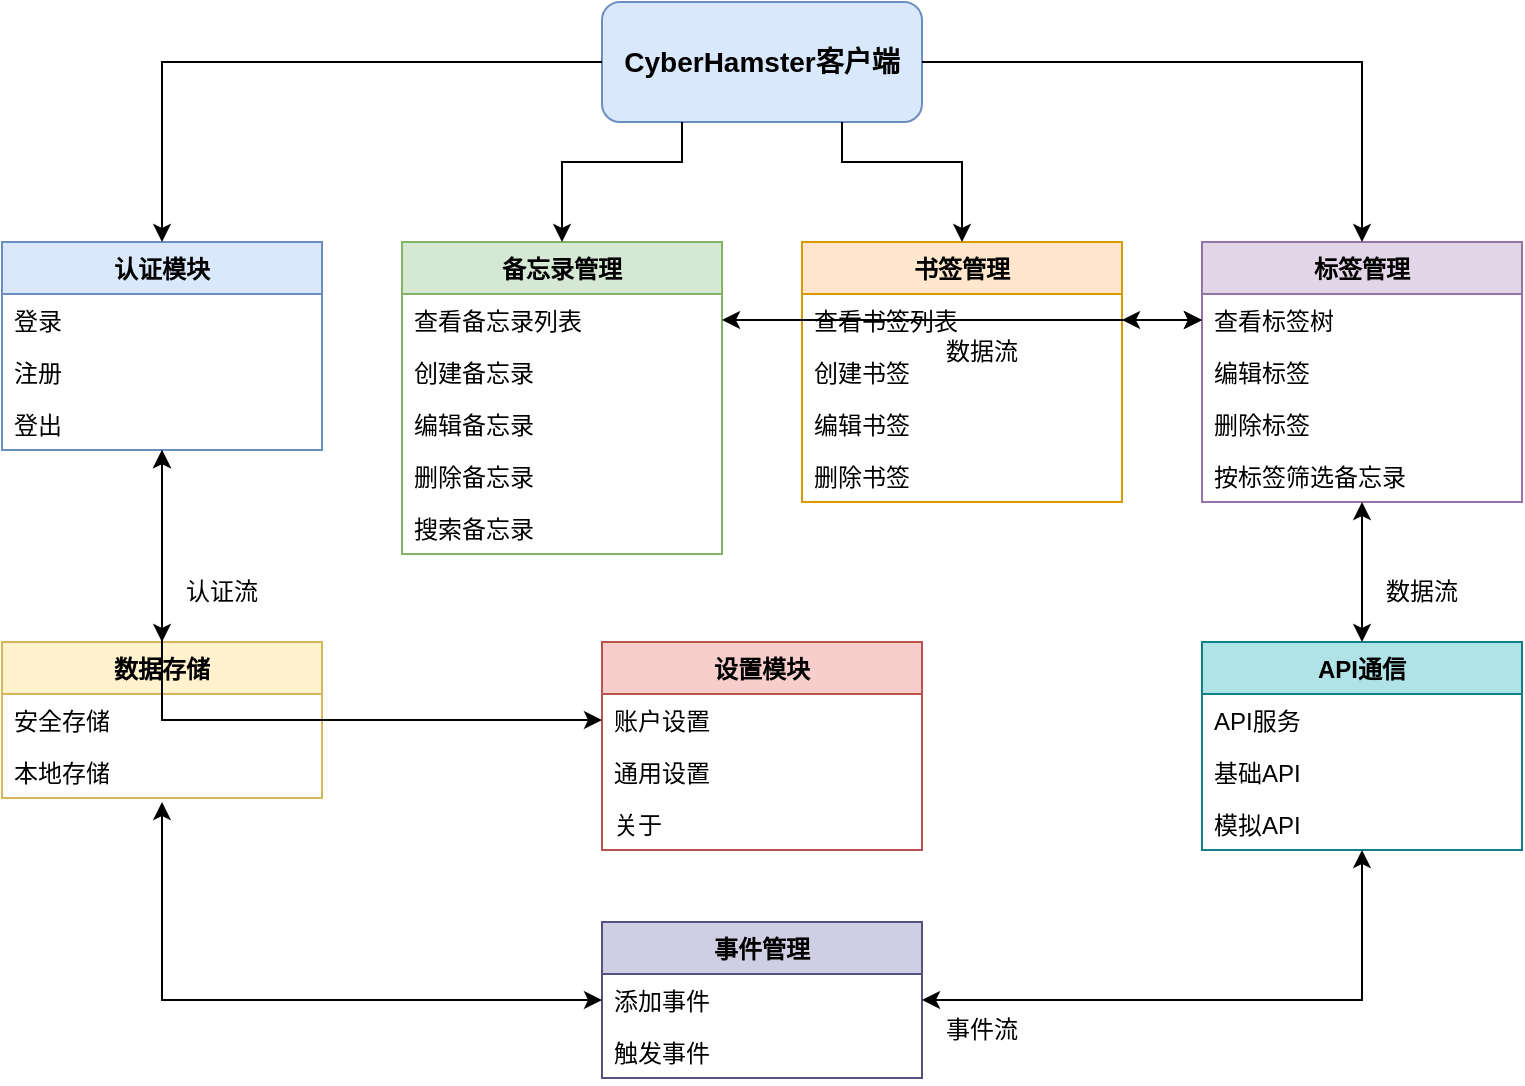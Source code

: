 <?xml version="1.0" encoding="UTF-8"?>
<mxfile version="21.7.5" type="device">
  <diagram id="client-features" name="客户端功能图">
    <mxGraphModel dx="1422" dy="762" grid="1" gridSize="10" guides="1" tooltips="1" connect="1" arrows="1" fold="1" page="1" pageScale="1" pageWidth="827" pageHeight="1169" math="0" shadow="0">
      <root>
        <mxCell id="0"/>
        <mxCell id="1" parent="0"/>
        
        <!-- 核心功能模块 -->
        <mxCell id="core-module" value="CyberHamster客户端" style="rounded=1;whiteSpace=wrap;html=1;fillColor=#dae8fc;strokeColor=#6c8ebf;fontSize=14;fontStyle=1" vertex="1" parent="1">
          <mxGeometry x="340" y="40" width="160" height="60" as="geometry"/>
        </mxCell>
        
        <!-- 认证模块 -->
        <mxCell id="auth-module" value="认证模块" style="swimlane;fontStyle=1;align=center;verticalAlign=top;childLayout=stackLayout;horizontal=1;startSize=26;horizontalStack=0;resizeParent=1;resizeParentMax=0;resizeLast=0;collapsible=1;marginBottom=0;fillColor=#dae8fc;strokeColor=#6c8ebf;" vertex="1" parent="1">
          <mxGeometry x="40" y="160" width="160" height="104" as="geometry"/>
        </mxCell>
        <mxCell id="login-function" value="登录" style="text;strokeColor=none;fillColor=none;align=left;verticalAlign=top;spacingLeft=4;spacingRight=4;overflow=hidden;points=[[0,0.5],[1,0.5]];portConstraint=eastwest;rotatable=0;" vertex="1" parent="auth-module">
          <mxGeometry y="26" width="160" height="26" as="geometry"/>
        </mxCell>
        <mxCell id="register-function" value="注册" style="text;strokeColor=none;fillColor=none;align=left;verticalAlign=top;spacingLeft=4;spacingRight=4;overflow=hidden;points=[[0,0.5],[1,0.5]];portConstraint=eastwest;rotatable=0;" vertex="1" parent="auth-module">
          <mxGeometry y="52" width="160" height="26" as="geometry"/>
        </mxCell>
        <mxCell id="logout-function" value="登出" style="text;strokeColor=none;fillColor=none;align=left;verticalAlign=top;spacingLeft=4;spacingRight=4;overflow=hidden;points=[[0,0.5],[1,0.5]];portConstraint=eastwest;rotatable=0;" vertex="1" parent="auth-module">
          <mxGeometry y="78" width="160" height="26" as="geometry"/>
        </mxCell>
        
        <!-- 备忘录管理模块 -->
        <mxCell id="memo-module" value="备忘录管理" style="swimlane;fontStyle=1;align=center;verticalAlign=top;childLayout=stackLayout;horizontal=1;startSize=26;horizontalStack=0;resizeParent=1;resizeParentMax=0;resizeLast=0;collapsible=1;marginBottom=0;fillColor=#d5e8d4;strokeColor=#82b366;" vertex="1" parent="1">
          <mxGeometry x="240" y="160" width="160" height="156" as="geometry"/>
        </mxCell>
        <mxCell id="view-memos" value="查看备忘录列表" style="text;strokeColor=none;fillColor=none;align=left;verticalAlign=top;spacingLeft=4;spacingRight=4;overflow=hidden;points=[[0,0.5],[1,0.5]];portConstraint=eastwest;rotatable=0;" vertex="1" parent="memo-module">
          <mxGeometry y="26" width="160" height="26" as="geometry"/>
        </mxCell>
        <mxCell id="create-memo" value="创建备忘录" style="text;strokeColor=none;fillColor=none;align=left;verticalAlign=top;spacingLeft=4;spacingRight=4;overflow=hidden;points=[[0,0.5],[1,0.5]];portConstraint=eastwest;rotatable=0;" vertex="1" parent="memo-module">
          <mxGeometry y="52" width="160" height="26" as="geometry"/>
        </mxCell>
        <mxCell id="edit-memo" value="编辑备忘录" style="text;strokeColor=none;fillColor=none;align=left;verticalAlign=top;spacingLeft=4;spacingRight=4;overflow=hidden;points=[[0,0.5],[1,0.5]];portConstraint=eastwest;rotatable=0;" vertex="1" parent="memo-module">
          <mxGeometry y="78" width="160" height="26" as="geometry"/>
        </mxCell>
        <mxCell id="delete-memo" value="删除备忘录" style="text;strokeColor=none;fillColor=none;align=left;verticalAlign=top;spacingLeft=4;spacingRight=4;overflow=hidden;points=[[0,0.5],[1,0.5]];portConstraint=eastwest;rotatable=0;" vertex="1" parent="memo-module">
          <mxGeometry y="104" width="160" height="26" as="geometry"/>
        </mxCell>
        <mxCell id="search-memo" value="搜索备忘录" style="text;strokeColor=none;fillColor=none;align=left;verticalAlign=top;spacingLeft=4;spacingRight=4;overflow=hidden;points=[[0,0.5],[1,0.5]];portConstraint=eastwest;rotatable=0;" vertex="1" parent="memo-module">
          <mxGeometry y="130" width="160" height="26" as="geometry"/>
        </mxCell>
        
        <!-- 书签管理模块 -->
        <mxCell id="bookmark-module" value="书签管理" style="swimlane;fontStyle=1;align=center;verticalAlign=top;childLayout=stackLayout;horizontal=1;startSize=26;horizontalStack=0;resizeParent=1;resizeParentMax=0;resizeLast=0;collapsible=1;marginBottom=0;fillColor=#ffe6cc;strokeColor=#d79b00;" vertex="1" parent="1">
          <mxGeometry x="440" y="160" width="160" height="130" as="geometry"/>
        </mxCell>
        <mxCell id="view-bookmarks" value="查看书签列表" style="text;strokeColor=none;fillColor=none;align=left;verticalAlign=top;spacingLeft=4;spacingRight=4;overflow=hidden;points=[[0,0.5],[1,0.5]];portConstraint=eastwest;rotatable=0;" vertex="1" parent="bookmark-module">
          <mxGeometry y="26" width="160" height="26" as="geometry"/>
        </mxCell>
        <mxCell id="create-bookmark" value="创建书签" style="text;strokeColor=none;fillColor=none;align=left;verticalAlign=top;spacingLeft=4;spacingRight=4;overflow=hidden;points=[[0,0.5],[1,0.5]];portConstraint=eastwest;rotatable=0;" vertex="1" parent="bookmark-module">
          <mxGeometry y="52" width="160" height="26" as="geometry"/>
        </mxCell>
        <mxCell id="edit-bookmark" value="编辑书签" style="text;strokeColor=none;fillColor=none;align=left;verticalAlign=top;spacingLeft=4;spacingRight=4;overflow=hidden;points=[[0,0.5],[1,0.5]];portConstraint=eastwest;rotatable=0;" vertex="1" parent="bookmark-module">
          <mxGeometry y="78" width="160" height="26" as="geometry"/>
        </mxCell>
        <mxCell id="delete-bookmark" value="删除书签" style="text;strokeColor=none;fillColor=none;align=left;verticalAlign=top;spacingLeft=4;spacingRight=4;overflow=hidden;points=[[0,0.5],[1,0.5]];portConstraint=eastwest;rotatable=0;" vertex="1" parent="bookmark-module">
          <mxGeometry y="104" width="160" height="26" as="geometry"/>
        </mxCell>
        
        <!-- 标签管理模块 -->
        <mxCell id="tag-module" value="标签管理" style="swimlane;fontStyle=1;align=center;verticalAlign=top;childLayout=stackLayout;horizontal=1;startSize=26;horizontalStack=0;resizeParent=1;resizeParentMax=0;resizeLast=0;collapsible=1;marginBottom=0;fillColor=#e1d5e7;strokeColor=#9673a6;" vertex="1" parent="1">
          <mxGeometry x="640" y="160" width="160" height="130" as="geometry"/>
        </mxCell>
        <mxCell id="view-tags" value="查看标签树" style="text;strokeColor=none;fillColor=none;align=left;verticalAlign=top;spacingLeft=4;spacingRight=4;overflow=hidden;points=[[0,0.5],[1,0.5]];portConstraint=eastwest;rotatable=0;" vertex="1" parent="tag-module">
          <mxGeometry y="26" width="160" height="26" as="geometry"/>
        </mxCell>
        <mxCell id="edit-tag" value="编辑标签" style="text;strokeColor=none;fillColor=none;align=left;verticalAlign=top;spacingLeft=4;spacingRight=4;overflow=hidden;points=[[0,0.5],[1,0.5]];portConstraint=eastwest;rotatable=0;" vertex="1" parent="tag-module">
          <mxGeometry y="52" width="160" height="26" as="geometry"/>
        </mxCell>
        <mxCell id="delete-tag" value="删除标签" style="text;strokeColor=none;fillColor=none;align=left;verticalAlign=top;spacingLeft=4;spacingRight=4;overflow=hidden;points=[[0,0.5],[1,0.5]];portConstraint=eastwest;rotatable=0;" vertex="1" parent="tag-module">
          <mxGeometry y="78" width="160" height="26" as="geometry"/>
        </mxCell>
        <mxCell id="filter-by-tag" value="按标签筛选备忘录" style="text;strokeColor=none;fillColor=none;align=left;verticalAlign=top;spacingLeft=4;spacingRight=4;overflow=hidden;points=[[0,0.5],[1,0.5]];portConstraint=eastwest;rotatable=0;" vertex="1" parent="tag-module">
          <mxGeometry y="104" width="160" height="26" as="geometry"/>
        </mxCell>
        
        <!-- 设置模块 -->
        <mxCell id="settings-module" value="设置模块" style="swimlane;fontStyle=1;align=center;verticalAlign=top;childLayout=stackLayout;horizontal=1;startSize=26;horizontalStack=0;resizeParent=1;resizeParentMax=0;resizeLast=0;collapsible=1;marginBottom=0;fillColor=#f8cecc;strokeColor=#b85450;" vertex="1" parent="1">
          <mxGeometry x="340" y="360" width="160" height="104" as="geometry"/>
        </mxCell>
        <mxCell id="account-settings" value="账户设置" style="text;strokeColor=none;fillColor=none;align=left;verticalAlign=top;spacingLeft=4;spacingRight=4;overflow=hidden;points=[[0,0.5],[1,0.5]];portConstraint=eastwest;rotatable=0;" vertex="1" parent="settings-module">
          <mxGeometry y="26" width="160" height="26" as="geometry"/>
        </mxCell>
        <mxCell id="general-settings" value="通用设置" style="text;strokeColor=none;fillColor=none;align=left;verticalAlign=top;spacingLeft=4;spacingRight=4;overflow=hidden;points=[[0,0.5],[1,0.5]];portConstraint=eastwest;rotatable=0;" vertex="1" parent="settings-module">
          <mxGeometry y="52" width="160" height="26" as="geometry"/>
        </mxCell>
        <mxCell id="about-settings" value="关于" style="text;strokeColor=none;fillColor=none;align=left;verticalAlign=top;spacingLeft=4;spacingRight=4;overflow=hidden;points=[[0,0.5],[1,0.5]];portConstraint=eastwest;rotatable=0;" vertex="1" parent="settings-module">
          <mxGeometry y="78" width="160" height="26" as="geometry"/>
        </mxCell>
        
        <!-- 数据存储模块 -->
        <mxCell id="storage-module" value="数据存储" style="swimlane;fontStyle=1;align=center;verticalAlign=top;childLayout=stackLayout;horizontal=1;startSize=26;horizontalStack=0;resizeParent=1;resizeParentMax=0;resizeLast=0;collapsible=1;marginBottom=0;fillColor=#fff2cc;strokeColor=#d6b656;" vertex="1" parent="1">
          <mxGeometry x="40" y="360" width="160" height="78" as="geometry"/>
        </mxCell>
        <mxCell id="secure-storage" value="安全存储" style="text;strokeColor=none;fillColor=none;align=left;verticalAlign=top;spacingLeft=4;spacingRight=4;overflow=hidden;points=[[0,0.5],[1,0.5]];portConstraint=eastwest;rotatable=0;" vertex="1" parent="storage-module">
          <mxGeometry y="26" width="160" height="26" as="geometry"/>
        </mxCell>
        <mxCell id="local-storage" value="本地存储" style="text;strokeColor=none;fillColor=none;align=left;verticalAlign=top;spacingLeft=4;spacingRight=4;overflow=hidden;points=[[0,0.5],[1,0.5]];portConstraint=eastwest;rotatable=0;" vertex="1" parent="storage-module">
          <mxGeometry y="52" width="160" height="26" as="geometry"/>
        </mxCell>
        
        <!-- API通信模块 -->
        <mxCell id="api-module" value="API通信" style="swimlane;fontStyle=1;align=center;verticalAlign=top;childLayout=stackLayout;horizontal=1;startSize=26;horizontalStack=0;resizeParent=1;resizeParentMax=0;resizeLast=0;collapsible=1;marginBottom=0;fillColor=#b0e3e6;strokeColor=#0e8088;" vertex="1" parent="1">
          <mxGeometry x="640" y="360" width="160" height="104" as="geometry"/>
        </mxCell>
        <mxCell id="api-service" value="API服务" style="text;strokeColor=none;fillColor=none;align=left;verticalAlign=top;spacingLeft=4;spacingRight=4;overflow=hidden;points=[[0,0.5],[1,0.5]];portConstraint=eastwest;rotatable=0;" vertex="1" parent="api-module">
          <mxGeometry y="26" width="160" height="26" as="geometry"/>
        </mxCell>
        <mxCell id="base-api" value="基础API" style="text;strokeColor=none;fillColor=none;align=left;verticalAlign=top;spacingLeft=4;spacingRight=4;overflow=hidden;points=[[0,0.5],[1,0.5]];portConstraint=eastwest;rotatable=0;" vertex="1" parent="api-module">
          <mxGeometry y="52" width="160" height="26" as="geometry"/>
        </mxCell>
        <mxCell id="mock-api" value="模拟API" style="text;strokeColor=none;fillColor=none;align=left;verticalAlign=top;spacingLeft=4;spacingRight=4;overflow=hidden;points=[[0,0.5],[1,0.5]];portConstraint=eastwest;rotatable=0;" vertex="1" parent="api-module">
          <mxGeometry y="78" width="160" height="26" as="geometry"/>
        </mxCell>
        
        <!-- 事件管理模块 -->
        <mxCell id="event-module" value="事件管理" style="swimlane;fontStyle=1;align=center;verticalAlign=top;childLayout=stackLayout;horizontal=1;startSize=26;horizontalStack=0;resizeParent=1;resizeParentMax=0;resizeLast=0;collapsible=1;marginBottom=0;fillColor=#d0cee2;strokeColor=#56517e;" vertex="1" parent="1">
          <mxGeometry x="340" y="500" width="160" height="78" as="geometry"/>
        </mxCell>
        <mxCell id="add-event" value="添加事件" style="text;strokeColor=none;fillColor=none;align=left;verticalAlign=top;spacingLeft=4;spacingRight=4;overflow=hidden;points=[[0,0.5],[1,0.5]];portConstraint=eastwest;rotatable=0;" vertex="1" parent="event-module">
          <mxGeometry y="26" width="160" height="26" as="geometry"/>
        </mxCell>
        <mxCell id="dispatch-event" value="触发事件" style="text;strokeColor=none;fillColor=none;align=left;verticalAlign=top;spacingLeft=4;spacingRight=4;overflow=hidden;points=[[0,0.5],[1,0.5]];portConstraint=eastwest;rotatable=0;" vertex="1" parent="event-module">
          <mxGeometry y="52" width="160" height="26" as="geometry"/>
        </mxCell>
        
        <!-- 连接线：核心到各模块 -->
        <mxCell id="core-to-auth" value="" style="endArrow=classic;html=1;rounded=0;exitX=0;exitY=0.5;exitDx=0;exitDy=0;entryX=0.5;entryY=0;entryDx=0;entryDy=0;" edge="1" parent="1" source="core-module" target="auth-module">
          <mxGeometry width="50" height="50" relative="1" as="geometry">
            <mxPoint x="390" y="410" as="sourcePoint"/>
            <mxPoint x="440" y="360" as="targetPoint"/>
            <Array as="points">
              <mxPoint x="120" y="70"/>
            </Array>
          </mxGeometry>
        </mxCell>
        
        <mxCell id="core-to-memo" value="" style="endArrow=classic;html=1;rounded=0;exitX=0.25;exitY=1;exitDx=0;exitDy=0;entryX=0.5;entryY=0;entryDx=0;entryDy=0;" edge="1" parent="1" source="core-module" target="memo-module">
          <mxGeometry width="50" height="50" relative="1" as="geometry">
            <mxPoint x="390" y="410" as="sourcePoint"/>
            <mxPoint x="440" y="360" as="targetPoint"/>
            <Array as="points">
              <mxPoint x="380" y="120"/>
              <mxPoint x="320" y="120"/>
            </Array>
          </mxGeometry>
        </mxCell>
        
        <mxCell id="core-to-bookmark" value="" style="endArrow=classic;html=1;rounded=0;exitX=0.75;exitY=1;exitDx=0;exitDy=0;entryX=0.5;entryY=0;entryDx=0;entryDy=0;" edge="1" parent="1" source="core-module" target="bookmark-module">
          <mxGeometry width="50" height="50" relative="1" as="geometry">
            <mxPoint x="390" y="410" as="sourcePoint"/>
            <mxPoint x="440" y="360" as="targetPoint"/>
            <Array as="points">
              <mxPoint x="460" y="120"/>
              <mxPoint x="520" y="120"/>
            </Array>
          </mxGeometry>
        </mxCell>
        
        <mxCell id="core-to-tag" value="" style="endArrow=classic;html=1;rounded=0;exitX=1;exitY=0.5;exitDx=0;exitDy=0;entryX=0.5;entryY=0;entryDx=0;entryDy=0;" edge="1" parent="1" source="core-module" target="tag-module">
          <mxGeometry width="50" height="50" relative="1" as="geometry">
            <mxPoint x="390" y="410" as="sourcePoint"/>
            <mxPoint x="440" y="360" as="targetPoint"/>
            <Array as="points">
              <mxPoint x="720" y="70"/>
            </Array>
          </mxGeometry>
        </mxCell>
        
        <mxCell id="memo-to-tag" value="" style="endArrow=classic;startArrow=classic;html=1;rounded=0;exitX=1;exitY=0.5;exitDx=0;exitDy=0;entryX=0;entryY=0.5;entryDx=0;entryDy=0;" edge="1" parent="1" source="view-memos" target="view-tags">
          <mxGeometry width="50" height="50" relative="1" as="geometry">
            <mxPoint x="390" y="410" as="sourcePoint"/>
            <mxPoint x="440" y="360" as="targetPoint"/>
          </mxGeometry>
        </mxCell>
        
        <mxCell id="bookmark-to-tag" value="" style="endArrow=classic;startArrow=classic;html=1;rounded=0;exitX=1;exitY=0.5;exitDx=0;exitDy=0;entryX=0;entryY=0.5;entryDx=0;entryDy=0;" edge="1" parent="1" source="view-bookmarks" target="view-tags">
          <mxGeometry width="50" height="50" relative="1" as="geometry">
            <mxPoint x="390" y="410" as="sourcePoint"/>
            <mxPoint x="440" y="360" as="targetPoint"/>
          </mxGeometry>
        </mxCell>
        
        <mxCell id="auth-to-settings" value="" style="endArrow=classic;startArrow=classic;html=1;rounded=0;exitX=0.5;exitY=1;exitDx=0;exitDy=0;entryX=0;entryY=0.5;entryDx=0;entryDy=0;" edge="1" parent="1" source="auth-module" target="account-settings">
          <mxGeometry width="50" height="50" relative="1" as="geometry">
            <mxPoint x="390" y="410" as="sourcePoint"/>
            <mxPoint x="440" y="360" as="targetPoint"/>
            <Array as="points">
              <mxPoint x="120" y="320"/>
              <mxPoint x="120" y="399"/>
            </Array>
          </mxGeometry>
        </mxCell>
        
        <mxCell id="api-to-modules" value="" style="endArrow=classic;startArrow=classic;html=1;rounded=0;exitX=0.5;exitY=0;exitDx=0;exitDy=0;" edge="1" parent="1" source="api-module">
          <mxGeometry width="50" height="50" relative="1" as="geometry">
            <mxPoint x="390" y="410" as="sourcePoint"/>
            <mxPoint x="720" y="290" as="targetPoint"/>
          </mxGeometry>
        </mxCell>
        
        <mxCell id="storage-to-auth" value="" style="endArrow=classic;startArrow=classic;html=1;rounded=0;exitX=0.5;exitY=0;exitDx=0;exitDy=0;entryX=0.5;entryY=1;entryDx=0;entryDy=0;" edge="1" parent="1" source="storage-module" target="auth-module">
          <mxGeometry width="50" height="50" relative="1" as="geometry">
            <mxPoint x="390" y="410" as="sourcePoint"/>
            <mxPoint x="440" y="360" as="targetPoint"/>
          </mxGeometry>
        </mxCell>
        
        <mxCell id="event-to-modules" value="" style="endArrow=classic;startArrow=classic;html=1;rounded=0;exitX=0;exitY=0.5;exitDx=0;exitDy=0;" edge="1" parent="1" source="add-event">
          <mxGeometry width="50" height="50" relative="1" as="geometry">
            <mxPoint x="390" y="410" as="sourcePoint"/>
            <mxPoint x="120" y="440" as="targetPoint"/>
            <Array as="points">
              <mxPoint x="120" y="539"/>
            </Array>
          </mxGeometry>
        </mxCell>
        
        <mxCell id="event-to-api" value="" style="endArrow=classic;startArrow=classic;html=1;rounded=0;exitX=1;exitY=0.5;exitDx=0;exitDy=0;entryX=0.5;entryY=1;entryDx=0;entryDy=0;" edge="1" parent="1" source="add-event" target="api-module">
          <mxGeometry width="50" height="50" relative="1" as="geometry">
            <mxPoint x="390" y="410" as="sourcePoint"/>
            <mxPoint x="440" y="360" as="targetPoint"/>
            <Array as="points">
              <mxPoint x="720" y="539"/>
            </Array>
          </mxGeometry>
        </mxCell>
        
        <!-- 数据流向标签 -->
        <mxCell id="data-flow-1" value="数据流" style="text;html=1;strokeColor=none;fillColor=none;align=center;verticalAlign=middle;whiteSpace=wrap;rounded=0;" vertex="1" parent="1">
          <mxGeometry x="500" y="200" width="60" height="30" as="geometry"/>
        </mxCell>
        
        <mxCell id="data-flow-2" value="数据流" style="text;html=1;strokeColor=none;fillColor=none;align=center;verticalAlign=middle;whiteSpace=wrap;rounded=0;" vertex="1" parent="1">
          <mxGeometry x="720" y="320" width="60" height="30" as="geometry"/>
        </mxCell>
        
        <mxCell id="data-flow-3" value="事件流" style="text;html=1;strokeColor=none;fillColor=none;align=center;verticalAlign=middle;whiteSpace=wrap;rounded=0;" vertex="1" parent="1">
          <mxGeometry x="500" y="539" width="60" height="30" as="geometry"/>
        </mxCell>
        
        <mxCell id="auth-flow" value="认证流" style="text;html=1;strokeColor=none;fillColor=none;align=center;verticalAlign=middle;whiteSpace=wrap;rounded=0;" vertex="1" parent="1">
          <mxGeometry x="120" y="320" width="60" height="30" as="geometry"/>
        </mxCell>
      </root>
    </mxGraphModel>
  </diagram>
</mxfile>